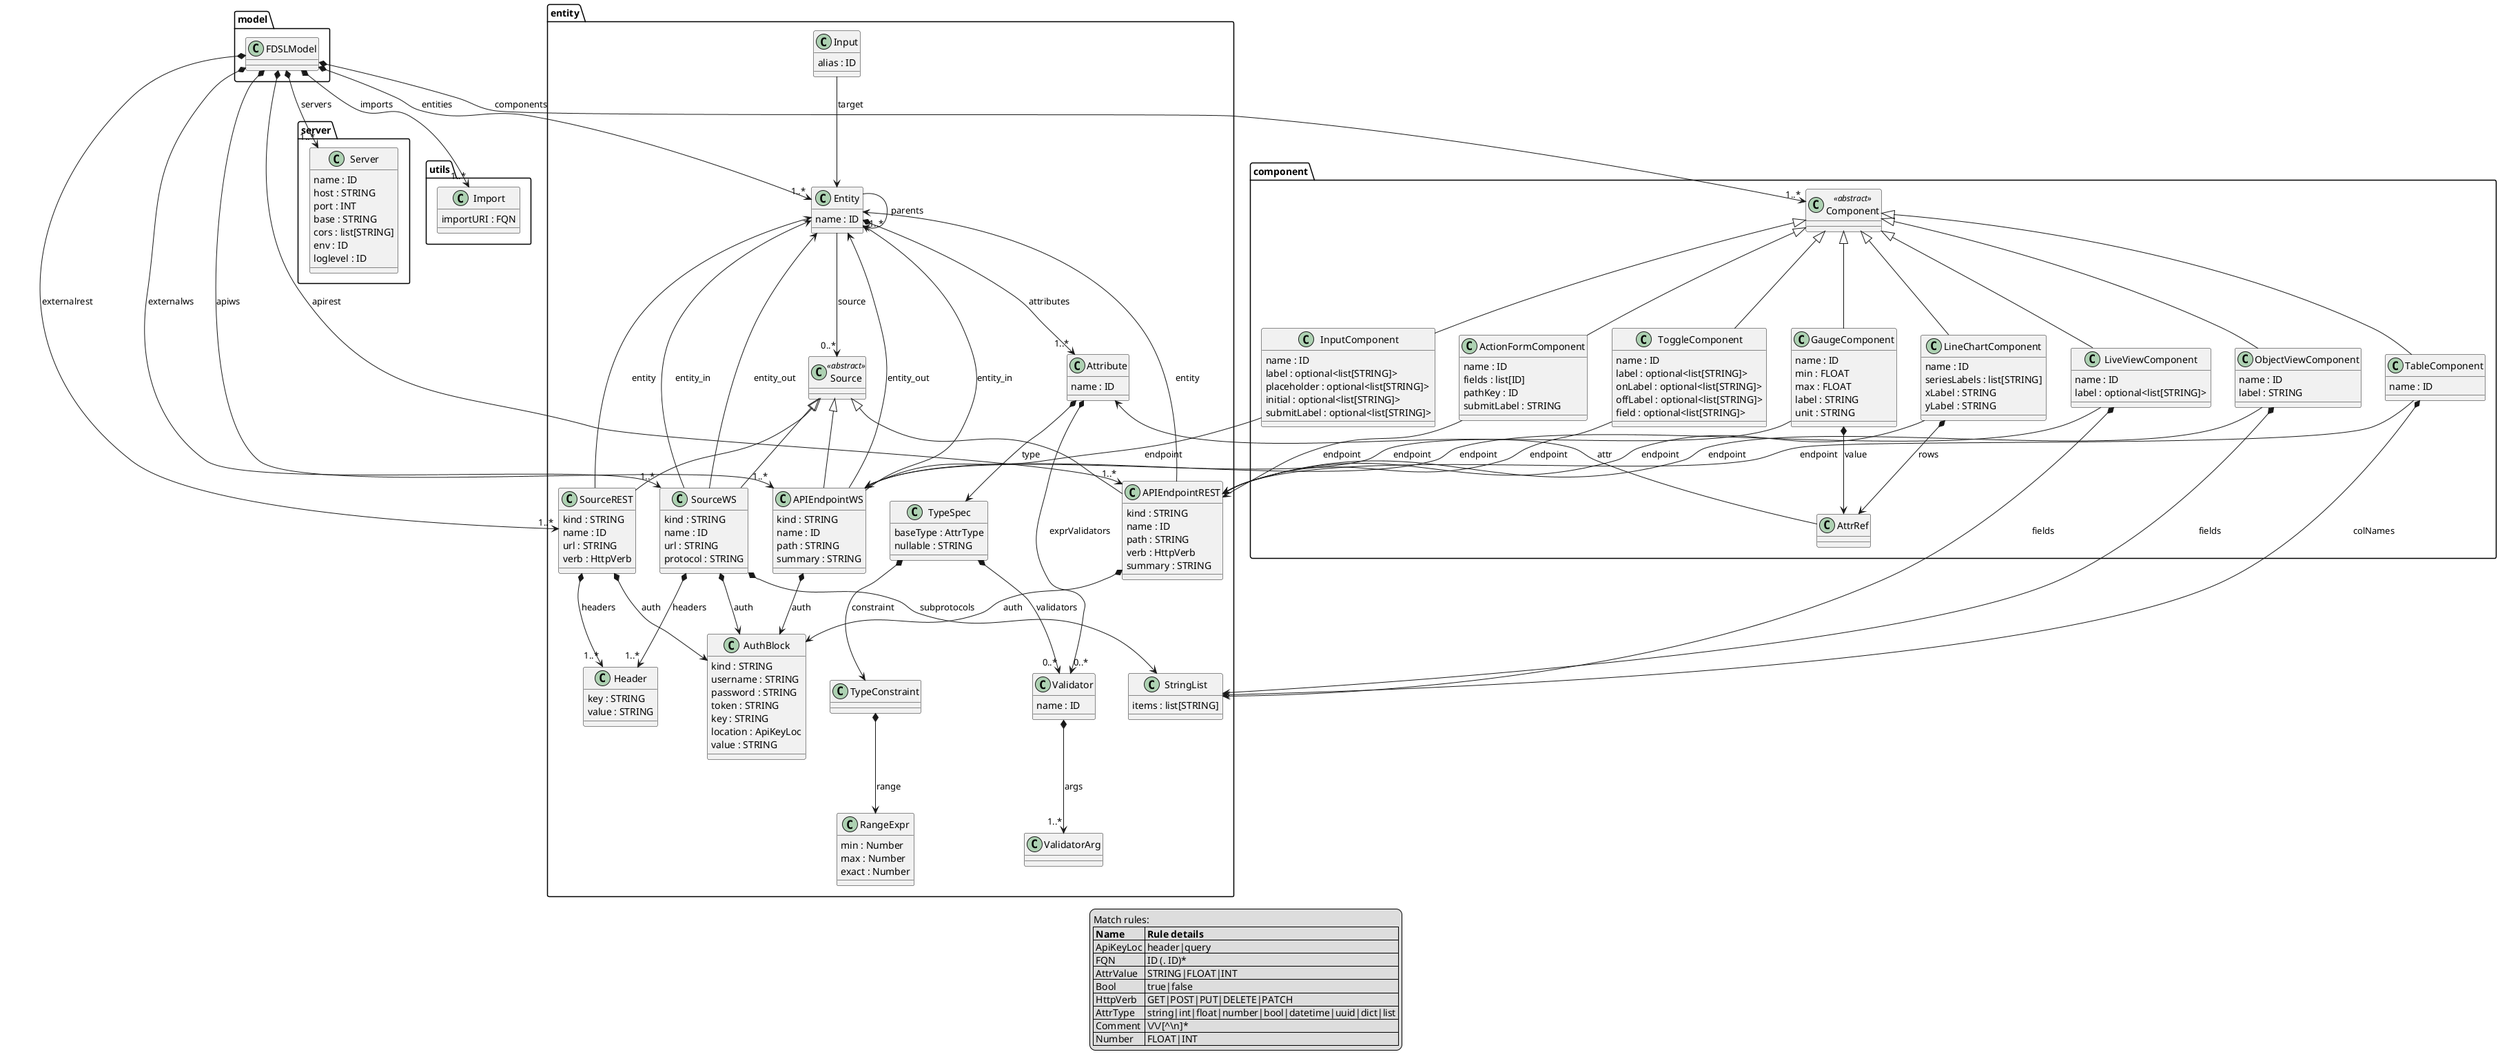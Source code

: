 @startuml
set namespaceSeparator .



class model.FDSLModel  {
}


class utils.Import  {
  importURI : FQN
}


class entity.TypeSpec  {
  baseType : AttrType
  nullable : STRING
}


class entity.TypeConstraint  {
}


class entity.RangeExpr  {
  min : Number
  max : Number
  exact : Number
}


class entity.Validator  {
  name : ID
}


class entity.ValidatorArg  {
}


class entity.Attribute  {
  name : ID
}


class entity.Input  {
  alias : ID
}


class entity.Entity  {
  name : ID
}


class entity.Source <<abstract>> {
}


class entity.AuthBlock  {
  kind : STRING
  username : STRING
  password : STRING
  token : STRING
  key : STRING
  location : ApiKeyLoc
  value : STRING
}


class entity.SourceREST  {
  kind : STRING
  name : ID
  url : STRING
  verb : HttpVerb
}


class entity.SourceWS  {
  kind : STRING
  name : ID
  url : STRING
  protocol : STRING
}


class entity.APIEndpointREST  {
  kind : STRING
  name : ID
  path : STRING
  verb : HttpVerb
  summary : STRING
}


class entity.APIEndpointWS  {
  kind : STRING
  name : ID
  path : STRING
  summary : STRING
}


class entity.StringList  {
  items : list[STRING]
}


class entity.Header  {
  key : STRING
  value : STRING
}


class component.AttrRef  {
}


class component.Component <<abstract>> {
}


class component.TableComponent  {
  name : ID
}


class component.ObjectViewComponent  {
  name : ID
  label : STRING
}


class component.LineChartComponent  {
  name : ID
  seriesLabels : list[STRING]
  xLabel : STRING
  yLabel : STRING
}


class component.GaugeComponent  {
  name : ID
  min : FLOAT
  max : FLOAT
  label : STRING
  unit : STRING
}


class component.ActionFormComponent  {
  name : ID
  fields : list[ID]
  pathKey : ID
  submitLabel : STRING
}


class component.InputComponent  {
  name : ID
  label : optional<list[STRING]>
  placeholder : optional<list[STRING]>
  initial : optional<list[STRING]>
  submitLabel : optional<list[STRING]>
}


class component.LiveViewComponent  {
  name : ID
  label : optional<list[STRING]>
}


class component.ToggleComponent  {
  name : ID
  label : optional<list[STRING]>
  onLabel : optional<list[STRING]>
  offLabel : optional<list[STRING]>
  field : optional<list[STRING]>
}


class server.Server  {
  name : ID
  host : STRING
  port : INT
  base : STRING
  cors : list[STRING]
  env : ID
  loglevel : ID
}


model.FDSLModel *--> "1..*" utils.Import: imports
model.FDSLModel *--> "1..*" server.Server: servers
model.FDSLModel *--> "1..*" entity.APIEndpointREST: apirest
model.FDSLModel *--> "1..*" entity.APIEndpointWS: apiws
model.FDSLModel *--> "1..*" entity.SourceREST: externalrest
model.FDSLModel *--> "1..*" entity.SourceWS: externalws
model.FDSLModel *--> "1..*" entity.Entity: entities
model.FDSLModel *--> "1..*" component.Component: components
entity.TypeSpec *-->  entity.TypeConstraint: constraint
entity.TypeSpec *--> "0..*" entity.Validator: validators
entity.TypeConstraint *-->  entity.RangeExpr: range
entity.Validator *--> "1..*" entity.ValidatorArg: args
entity.Attribute *-->  entity.TypeSpec: type
entity.Attribute *--> "0..*" entity.Validator: exprValidators
entity.Input -->  entity.Entity: target
entity.Entity --> "1..*" entity.Entity: parents
entity.Entity --> "0..*" entity.Source: source
entity.Entity *--> "1..*" entity.Attribute: attributes
entity.Source <|-- entity.APIEndpointREST
entity.Source <|-- entity.APIEndpointWS
entity.Source <|-- entity.SourceREST
entity.Source <|-- entity.SourceWS
entity.SourceREST -->  entity.Entity: entity
entity.SourceREST *--> "1..*" entity.Header: headers
entity.SourceREST *-->  entity.AuthBlock: auth
entity.SourceWS -->  entity.Entity: entity_in
entity.SourceWS -->  entity.Entity: entity_out
entity.SourceWS *-->  entity.StringList: subprotocols
entity.SourceWS *--> "1..*" entity.Header: headers
entity.SourceWS *-->  entity.AuthBlock: auth
entity.APIEndpointREST -->  entity.Entity: entity
entity.APIEndpointREST *-->  entity.AuthBlock: auth
entity.APIEndpointWS -->  entity.Entity: entity_in
entity.APIEndpointWS -->  entity.Entity: entity_out
entity.APIEndpointWS *-->  entity.AuthBlock: auth
component.AttrRef -->  entity.Attribute: attr
component.Component <|-- component.TableComponent
component.Component <|-- component.LineChartComponent
component.Component <|-- component.ActionFormComponent
component.Component <|-- component.GaugeComponent
component.Component <|-- component.InputComponent
component.Component <|-- component.LiveViewComponent
component.Component <|-- component.ToggleComponent
component.Component <|-- component.ObjectViewComponent
component.TableComponent -->  entity.APIEndpointREST: endpoint
component.TableComponent *-->  entity.StringList: colNames
component.ObjectViewComponent -->  entity.APIEndpointREST: endpoint
component.ObjectViewComponent *-->  entity.StringList: fields
component.LineChartComponent -->  entity.APIEndpointREST: endpoint
component.LineChartComponent *-->  component.AttrRef: rows
component.GaugeComponent -->  entity.APIEndpointWS: endpoint
component.GaugeComponent *-->  component.AttrRef: value
component.ActionFormComponent -->  entity.APIEndpointREST: endpoint
component.InputComponent -->  entity.APIEndpointWS: endpoint
component.LiveViewComponent -->  entity.APIEndpointWS: endpoint
component.LiveViewComponent *-->  entity.StringList: fields
component.ToggleComponent -->  entity.APIEndpointREST: endpoint

legend
  Match rules:
  |= Name  |= Rule details |
  | ApiKeyLoc | header\|query |
  | FQN | ID (. ID)* |
  | AttrValue | STRING\|FLOAT\|INT |
  | Bool | true\|false |
  | HttpVerb | GET\|POST\|PUT\|DELETE\|PATCH |
  | AttrType | string\|int\|float\|number\|bool\|datetime\|uuid\|dict\|list |
  | Comment | \\/\\/[^\\n]* |
  | Number | FLOAT\|INT |
end legend

@enduml
